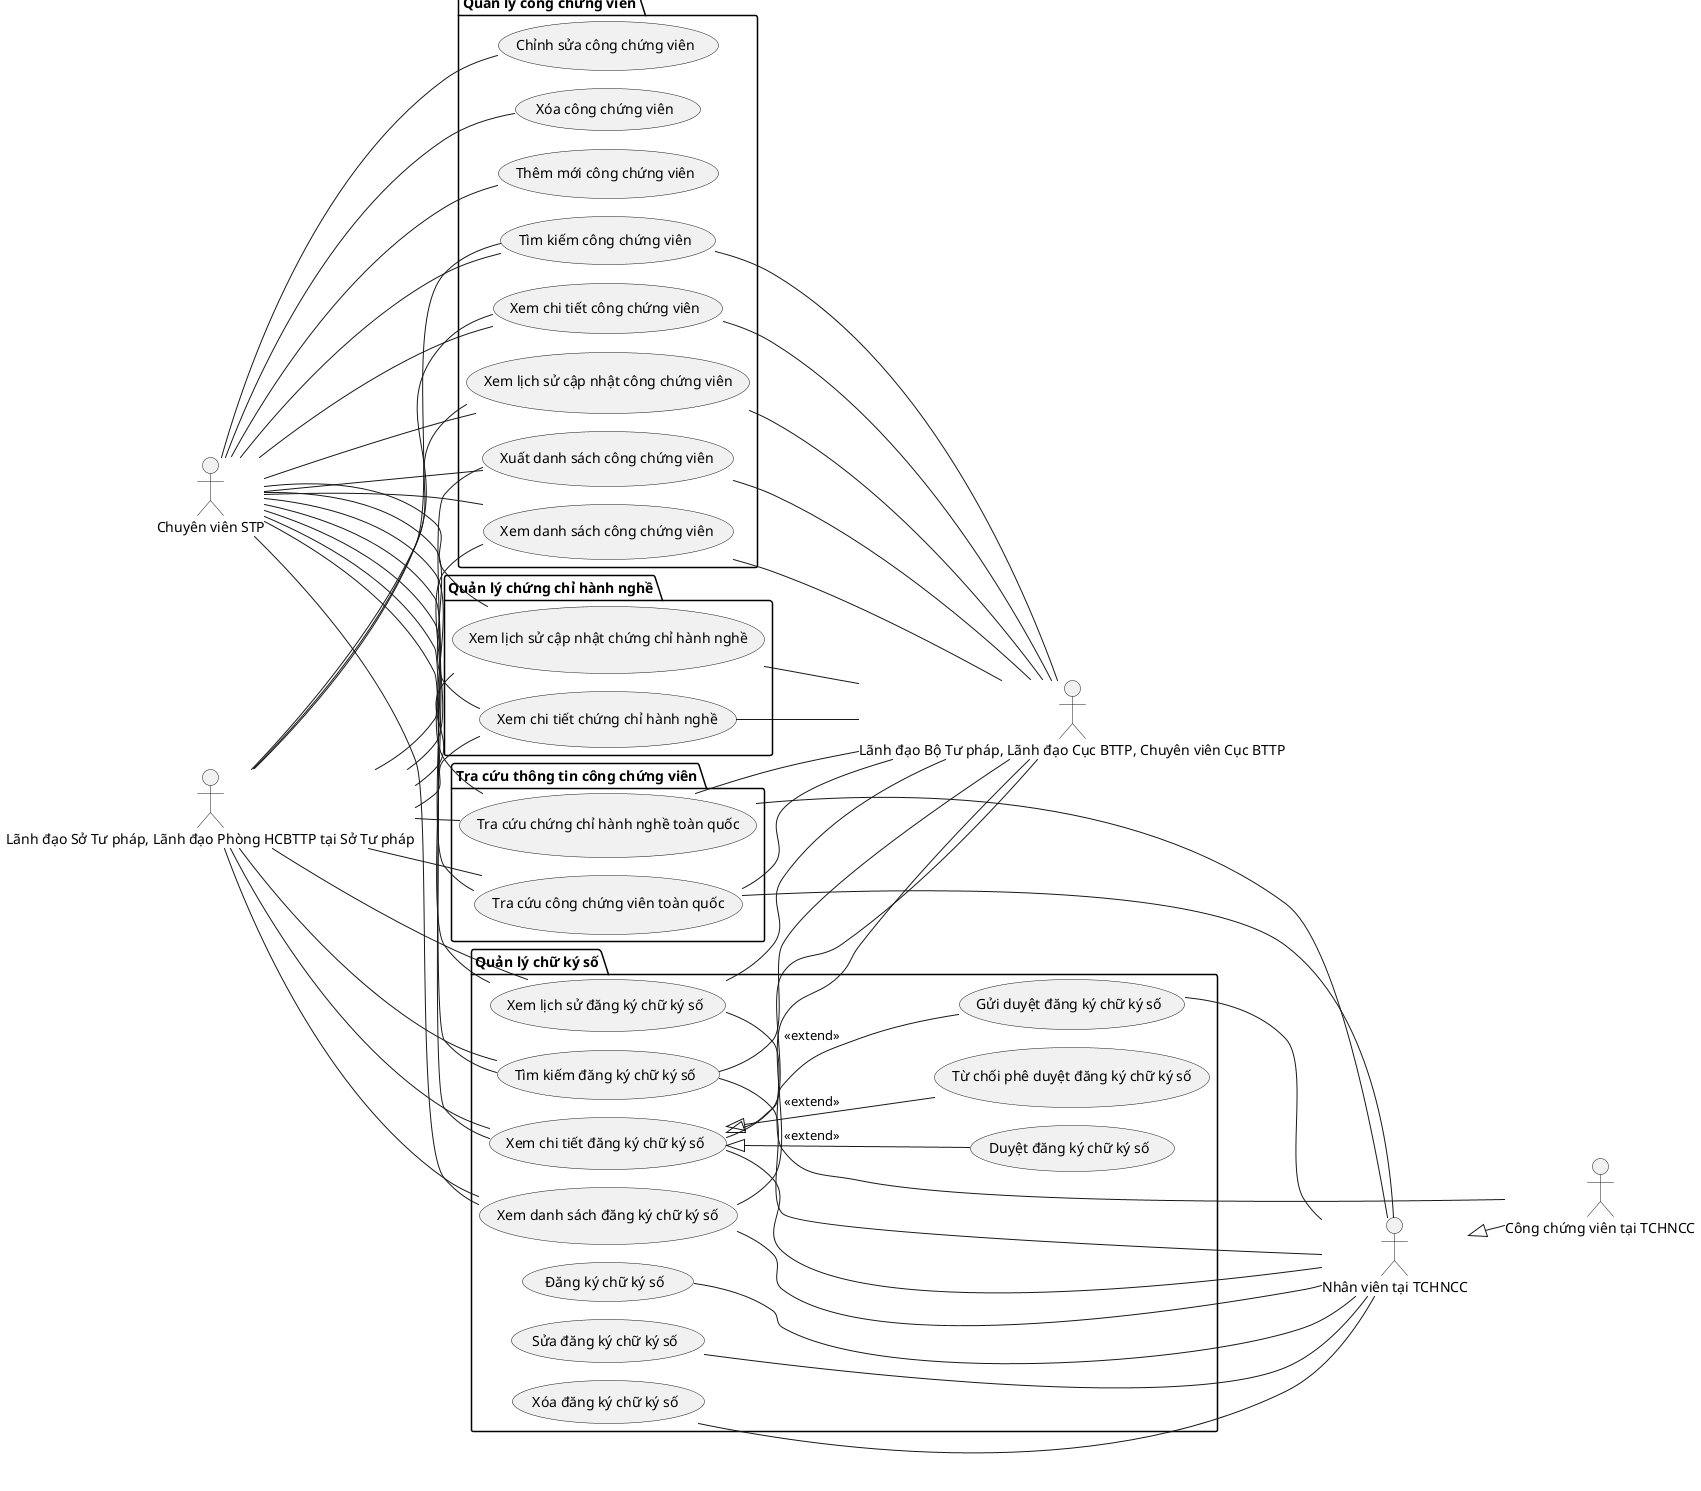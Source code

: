 @startuml
!pragma layout smetana
left to right direction

'==================== Actors ====================
actor "Chuyên viên STP" as CVSTP
actor "Lãnh đạo Sở Tư pháp, Lãnh đạo Phòng HCBTTP tại Sở Tư pháp" as LeaderSTP
actor "Lãnh đạo Bộ Tư pháp, Lãnh đạo Cục BTTP, Chuyên viên Cục BTTP" as LeaderBTP
actor "Công chứng viên tại TCHNCC" as CCV
actor "Nhân viên tại TCHNCC" as Staff

'==================== Quản lý công chứng viên ====================
package "Quản lý công chứng viên" as P_CCVMgmt {
    usecase "Xem danh sách công chứng viên" as UC_CCV_List
    usecase "Xem chi tiết công chứng viên" as UC_CCV_Detail
    usecase "Thêm mới công chứng viên" as UC_CCV_Create
    usecase "Chỉnh sửa công chứng viên" as UC_CCV_Update
    usecase "Xóa công chứng viên" as UC_CCV_Delete
    usecase "Tìm kiếm công chứng viên" as UC_CCV_Search
    usecase "Xuất danh sách công chứng viên" as UC_CCV_Export
    usecase "Xem lịch sử cập nhật công chứng viên" as UC_CCV_History
}

'==================== Quản lý chứng chỉ hành nghề ====================
package "Quản lý chứng chỉ hành nghề" as P_CertMgmt {
    usecase "Xem lịch sử cập nhật chứng chỉ hành nghề" as UC_ChungChi_History
    usecase "Xem chi tiết chứng chỉ hành nghề" as UC_ChungChi_Detail
}

'==================== Quản lý chữ ký số ====================
package "Quản lý chữ ký số" as P_DigitalSign {
    usecase "Xem danh sách đăng ký chữ ký số" as UC_Sign_List
    usecase "Xem chi tiết đăng ký chữ ký số" as UC_Sign_Detail
    usecase "Tìm kiếm đăng ký chữ ký số" as UC_Sign_Search
    usecase "Đăng ký chữ ký số" as UC_Sign_Create
    usecase "Sửa đăng ký chữ ký số" as UC_Sign_Update
    usecase "Xóa đăng ký chữ ký số" as UC_Sign_Delete
    usecase "Duyệt đăng ký chữ ký số" as UC_Sign_Approve
    usecase "Từ chối phê duyệt đăng ký chữ ký số" as UC_Sign_Reject
    usecase "Gửi duyệt đăng ký chữ ký số" as UC_Sign_Submit
    usecase "Xem lịch sử đăng ký chữ ký số" as UC_Sign_History
}

'==================== Tra cứu thông tin công chứng viên ====================
package "Tra cứu thông tin công chứng viên" as P_Search {
    usecase "Tra cứu công chứng viên toàn quốc" as UC_CCV_Lookup
    usecase "Tra cứu chứng chỉ hành nghề toàn quốc" as UC_ChungChi_Lookup
}

'==================== Liên kết Actor → UC ====================
' Chuyên viên STP
CVSTP -- UC_CCV_List
CVSTP -- UC_CCV_Detail
CVSTP -- UC_CCV_Create
CVSTP -- UC_CCV_Update
CVSTP -- UC_CCV_Delete
CVSTP -- UC_CCV_Search
CVSTP -- UC_CCV_Export
CVSTP -- UC_CCV_History

CVSTP -- UC_ChungChi_History
CVSTP -- UC_ChungChi_Detail

CVSTP -- UC_Sign_List
CVSTP -- UC_Sign_Detail
CVSTP -- UC_Sign_Search
CVSTP -- UC_Sign_History

CVSTP -- UC_CCV_Lookup
CVSTP -- UC_ChungChi_Lookup

' Lãnh đạo Sở Tư pháp / Phòng HCBTTP
LeaderSTP -- UC_CCV_List
LeaderSTP -- UC_CCV_Detail
LeaderSTP -- UC_CCV_Search
LeaderSTP -- UC_CCV_Export
LeaderSTP -- UC_CCV_History

LeaderSTP -- UC_ChungChi_History
LeaderSTP -- UC_ChungChi_Detail

LeaderSTP -- UC_Sign_List
LeaderSTP -- UC_Sign_Detail
LeaderSTP -- UC_Sign_Search
LeaderSTP -- UC_Sign_History

LeaderSTP -- UC_CCV_Lookup
LeaderSTP -- UC_ChungChi_Lookup

' Lãnh đạo Bộ Tư pháp / Cục BTTP / Chuyên viên Cục BTTP
UC_CCV_List -- LeaderBTP
UC_CCV_Detail -- LeaderBTP
UC_CCV_Search -- LeaderBTP
UC_CCV_Export -- LeaderBTP
UC_CCV_History -- LeaderBTP

UC_ChungChi_History -- LeaderBTP
UC_ChungChi_Detail -- LeaderBTP

UC_Sign_List -- LeaderBTP
UC_Sign_Detail -- LeaderBTP
UC_Sign_Search -- LeaderBTP
UC_Sign_History -- LeaderBTP

UC_CCV_Lookup -- LeaderBTP
UC_ChungChi_Lookup -- LeaderBTP

' Công chứng viên tại TCHNCC
Staff <|-- CCV
UC_Sign_History -- CCV


' Nhân viên tại TCHNCC
UC_Sign_List -- Staff
UC_Sign_Detail -- Staff
UC_Sign_Search -- Staff
UC_Sign_Create -- Staff
UC_Sign_Update -- Staff
UC_Sign_Delete -- Staff
UC_Sign_Submit -- Staff

UC_CCV_Lookup -- Staff
UC_ChungChi_Lookup -- Staff

'==================== Use Case Extend ====================
UC_Sign_Detail <|-- UC_Sign_Approve : <<extend>>
UC_Sign_Detail <|-- UC_Sign_Reject  : <<extend>>
UC_Sign_Detail <|-- UC_Sign_Submit  : <<extend>>
@enduml
